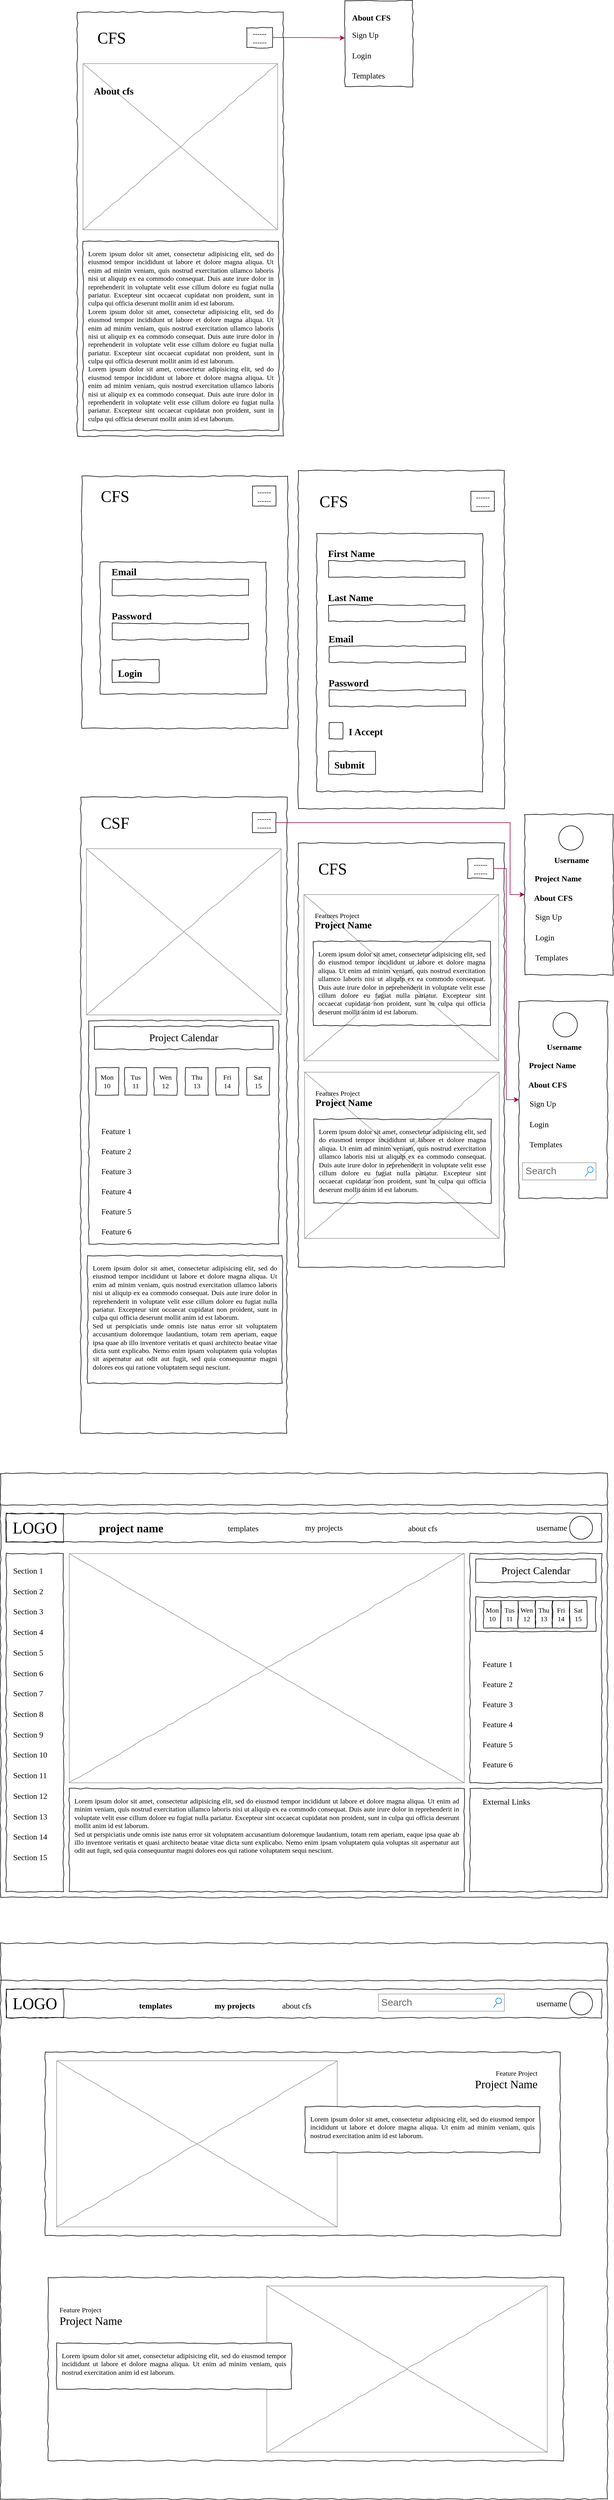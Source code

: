 <mxfile version="20.2.3" type="device"><diagram name="Page-1" id="03018318-947c-dd8e-b7a3-06fadd420f32"><mxGraphModel dx="1021" dy="3216" grid="1" gridSize="10" guides="1" tooltips="1" connect="1" arrows="1" fold="1" page="1" pageScale="1" pageWidth="1100" pageHeight="850" background="#ffffff" math="0" shadow="0"><root><mxCell id="0"/><mxCell id="1" parent="0"/><mxCell id="7KwFWercXH0R2yHeX75n-132" value="" style="verticalLabelPosition=bottom;shadow=0;dashed=0;align=center;html=1;verticalAlign=top;strokeWidth=1;shape=mxgraph.mockup.graphics.simpleIcon;strokeColor=#999999;rounded=0;labelBackgroundColor=none;fontFamily=Verdana;fontSize=14;fontColor=#000000;comic=1;" vertex="1" parent="1"><mxGeometry x="550" y="-920" width="340" height="290" as="geometry"/></mxCell><mxCell id="677b7b8949515195-1" value="" style="whiteSpace=wrap;html=1;rounded=0;shadow=0;labelBackgroundColor=none;strokeColor=#000000;strokeWidth=1;fillColor=none;fontFamily=Verdana;fontSize=12;fontColor=#000000;align=center;comic=1;" parent="1" vertex="1"><mxGeometry x="20" y="90" width="1060" height="740" as="geometry"/></mxCell><mxCell id="677b7b8949515195-2" value="LOGO" style="whiteSpace=wrap;html=1;rounded=0;shadow=0;labelBackgroundColor=none;strokeWidth=1;fontFamily=Verdana;fontSize=28;align=center;comic=1;" parent="1" vertex="1"><mxGeometry x="30" y="160" width="100" height="50" as="geometry"/></mxCell><mxCell id="677b7b8949515195-8" value="" style="whiteSpace=wrap;html=1;rounded=0;shadow=0;labelBackgroundColor=none;strokeWidth=1;fillColor=none;fontFamily=Verdana;fontSize=12;align=center;comic=1;" parent="1" vertex="1"><mxGeometry x="30" y="230" width="100" height="590" as="geometry"/></mxCell><mxCell id="677b7b8949515195-9" value="" style="line;strokeWidth=1;html=1;rounded=0;shadow=0;labelBackgroundColor=none;fillColor=none;fontFamily=Verdana;fontSize=14;fontColor=#000000;align=center;comic=1;" parent="1" vertex="1"><mxGeometry x="20" y="140" width="1060" height="10" as="geometry"/></mxCell><mxCell id="677b7b8949515195-10" value="" style="whiteSpace=wrap;html=1;rounded=0;shadow=0;labelBackgroundColor=none;strokeWidth=1;fillColor=none;fontFamily=Verdana;fontSize=12;align=center;comic=1;" parent="1" vertex="1"><mxGeometry x="30" y="160" width="1040" height="50" as="geometry"/></mxCell><mxCell id="677b7b8949515195-11" value="my projects" style="text;html=1;points=[];align=left;verticalAlign=top;spacingTop=-4;fontSize=14;fontFamily=Verdana" parent="1" vertex="1"><mxGeometry x="550" y="175" width="60" height="20" as="geometry"/></mxCell><mxCell id="677b7b8949515195-12" value="about cfs" style="text;html=1;points=[];align=left;verticalAlign=top;spacingTop=-4;fontSize=14;fontFamily=Verdana" parent="1" vertex="1"><mxGeometry x="730" y="176" width="60" height="20" as="geometry"/></mxCell><mxCell id="677b7b8949515195-13" value="username" style="text;html=1;points=[];align=left;verticalAlign=top;spacingTop=-4;fontSize=14;fontFamily=Verdana" parent="1" vertex="1"><mxGeometry x="954" y="175" width="60" height="20" as="geometry"/></mxCell><mxCell id="677b7b8949515195-14" value="project name" style="text;html=1;points=[];align=left;verticalAlign=top;spacingTop=-4;fontSize=20;fontFamily=Verdana;fontStyle=1" parent="1" vertex="1"><mxGeometry x="190" y="171" width="120" height="25" as="geometry"/></mxCell><mxCell id="677b7b8949515195-15" value="&lt;div style=&quot;text-align: justify&quot;&gt;&lt;span&gt;Lorem ipsum dolor sit amet, consectetur adipisicing elit, sed do eiusmod tempor incididunt ut labore et dolore magna aliqua. Ut enim ad minim veniam, quis nostrud exercitation ullamco laboris nisi ut aliquip ex ea commodo consequat. Duis aute irure dolor in reprehenderit in voluptate velit esse cillum dolore eu fugiat nulla pariatur. Excepteur sint occaecat cupidatat non proident, sunt in culpa qui officia deserunt mollit anim id est laborum.&lt;/span&gt;&lt;/div&gt;&lt;div style=&quot;text-align: justify&quot;&gt;&lt;span&gt;Sed ut perspiciatis unde omnis iste natus error sit voluptatem accusantium doloremque laudantium, totam rem aperiam, eaque ipsa quae ab illo inventore veritatis et quasi architecto beatae vitae dicta sunt explicabo. Nemo enim ipsam voluptatem quia voluptas sit aspernatur aut odit aut fugit, sed quia consequuntur magni dolores eos qui ratione voluptatem sequi nesciunt.&amp;nbsp;&lt;/span&gt;&lt;/div&gt;" style="whiteSpace=wrap;html=1;rounded=0;shadow=0;labelBackgroundColor=none;strokeWidth=1;fillColor=none;fontFamily=Verdana;fontSize=12;align=center;verticalAlign=top;spacing=10;comic=1;" parent="1" vertex="1"><mxGeometry x="140" y="640" width="690" height="180" as="geometry"/></mxCell><mxCell id="677b7b8949515195-16" value="" style="verticalLabelPosition=bottom;shadow=0;dashed=0;align=center;html=1;verticalAlign=top;strokeWidth=1;shape=mxgraph.mockup.graphics.simpleIcon;strokeColor=#999999;rounded=0;labelBackgroundColor=none;fontFamily=Verdana;fontSize=14;fontColor=#000000;comic=1;" parent="1" vertex="1"><mxGeometry x="140" y="230" width="690" height="400" as="geometry"/></mxCell><mxCell id="677b7b8949515195-25" value="" style="whiteSpace=wrap;html=1;rounded=0;shadow=0;labelBackgroundColor=none;strokeWidth=1;fillColor=none;fontFamily=Verdana;fontSize=12;align=center;comic=1;" parent="1" vertex="1"><mxGeometry x="840" y="230" width="230" height="400" as="geometry"/></mxCell><mxCell id="677b7b8949515195-26" value="" style="whiteSpace=wrap;html=1;rounded=0;shadow=0;labelBackgroundColor=none;strokeWidth=1;fillColor=none;fontFamily=Verdana;fontSize=12;align=center;comic=1;" parent="1" vertex="1"><mxGeometry x="840" y="640" width="230" height="180" as="geometry"/></mxCell><mxCell id="677b7b8949515195-27" value="Section 1" style="text;html=1;points=[];align=left;verticalAlign=top;spacingTop=-4;fontSize=14;fontFamily=Verdana" parent="1" vertex="1"><mxGeometry x="40" y="250" width="170" height="20" as="geometry"/></mxCell><mxCell id="677b7b8949515195-28" value="Section 2" style="text;html=1;points=[];align=left;verticalAlign=top;spacingTop=-4;fontSize=14;fontFamily=Verdana" parent="1" vertex="1"><mxGeometry x="40" y="286" width="170" height="20" as="geometry"/></mxCell><mxCell id="677b7b8949515195-29" value="Section 3" style="text;html=1;points=[];align=left;verticalAlign=top;spacingTop=-4;fontSize=14;fontFamily=Verdana" parent="1" vertex="1"><mxGeometry x="40" y="321" width="170" height="20" as="geometry"/></mxCell><mxCell id="677b7b8949515195-30" value="Section 4" style="text;html=1;points=[];align=left;verticalAlign=top;spacingTop=-4;fontSize=14;fontFamily=Verdana" parent="1" vertex="1"><mxGeometry x="40" y="357" width="170" height="20" as="geometry"/></mxCell><mxCell id="677b7b8949515195-31" value="Section 7" style="text;html=1;points=[];align=left;verticalAlign=top;spacingTop=-4;fontSize=14;fontFamily=Verdana" parent="1" vertex="1"><mxGeometry x="40" y="464" width="170" height="20" as="geometry"/></mxCell><mxCell id="677b7b8949515195-32" value="Section 8" style="text;html=1;points=[];align=left;verticalAlign=top;spacingTop=-4;fontSize=14;fontFamily=Verdana" parent="1" vertex="1"><mxGeometry x="40" y="500" width="170" height="20" as="geometry"/></mxCell><mxCell id="677b7b8949515195-33" value="Section 9" style="text;html=1;points=[];align=left;verticalAlign=top;spacingTop=-4;fontSize=14;fontFamily=Verdana" parent="1" vertex="1"><mxGeometry x="40" y="536" width="170" height="20" as="geometry"/></mxCell><mxCell id="677b7b8949515195-34" value="Section 10" style="text;html=1;points=[];align=left;verticalAlign=top;spacingTop=-4;fontSize=14;fontFamily=Verdana" parent="1" vertex="1"><mxGeometry x="40" y="571" width="170" height="20" as="geometry"/></mxCell><mxCell id="677b7b8949515195-35" value="Section 11" style="text;html=1;points=[];align=left;verticalAlign=top;spacingTop=-4;fontSize=14;fontFamily=Verdana" parent="1" vertex="1"><mxGeometry x="40" y="607" width="170" height="20" as="geometry"/></mxCell><mxCell id="677b7b8949515195-36" value="Section 12" style="text;html=1;points=[];align=left;verticalAlign=top;spacingTop=-4;fontSize=14;fontFamily=Verdana" parent="1" vertex="1"><mxGeometry x="40" y="643" width="170" height="20" as="geometry"/></mxCell><mxCell id="677b7b8949515195-37" value="Section 13" style="text;html=1;points=[];align=left;verticalAlign=top;spacingTop=-4;fontSize=14;fontFamily=Verdana" parent="1" vertex="1"><mxGeometry x="40" y="679" width="170" height="20" as="geometry"/></mxCell><mxCell id="677b7b8949515195-38" value="Section 14" style="text;html=1;points=[];align=left;verticalAlign=top;spacingTop=-4;fontSize=14;fontFamily=Verdana" parent="1" vertex="1"><mxGeometry x="40" y="714" width="170" height="20" as="geometry"/></mxCell><mxCell id="677b7b8949515195-39" value="Section 5" style="text;html=1;points=[];align=left;verticalAlign=top;spacingTop=-4;fontSize=14;fontFamily=Verdana" parent="1" vertex="1"><mxGeometry x="40" y="393" width="170" height="20" as="geometry"/></mxCell><mxCell id="677b7b8949515195-40" value="Section 6" style="text;html=1;points=[];align=left;verticalAlign=top;spacingTop=-4;fontSize=14;fontFamily=Verdana" parent="1" vertex="1"><mxGeometry x="40" y="429" width="170" height="20" as="geometry"/></mxCell><mxCell id="677b7b8949515195-41" value="Section 15" style="text;html=1;points=[];align=left;verticalAlign=top;spacingTop=-4;fontSize=14;fontFamily=Verdana" parent="1" vertex="1"><mxGeometry x="40" y="750" width="170" height="20" as="geometry"/></mxCell><mxCell id="677b7b8949515195-42" value="External Links" style="text;html=1;points=[];align=left;verticalAlign=top;spacingTop=-4;fontSize=14;fontFamily=Verdana" parent="1" vertex="1"><mxGeometry x="860" y="653" width="170" height="20" as="geometry"/></mxCell><mxCell id="677b7b8949515195-44" value="Feature 1" style="text;html=1;points=[];align=left;verticalAlign=top;spacingTop=-4;fontSize=14;fontFamily=Verdana" parent="1" vertex="1"><mxGeometry x="860" y="413" width="170" height="20" as="geometry"/></mxCell><mxCell id="677b7b8949515195-45" value="Feature 2" style="text;html=1;points=[];align=left;verticalAlign=top;spacingTop=-4;fontSize=14;fontFamily=Verdana" parent="1" vertex="1"><mxGeometry x="860" y="448" width="170" height="20" as="geometry"/></mxCell><mxCell id="677b7b8949515195-46" value="Feature 3" style="text;html=1;points=[];align=left;verticalAlign=top;spacingTop=-4;fontSize=14;fontFamily=Verdana" parent="1" vertex="1"><mxGeometry x="860" y="483" width="170" height="20" as="geometry"/></mxCell><mxCell id="677b7b8949515195-47" value="Feature 4" style="text;html=1;points=[];align=left;verticalAlign=top;spacingTop=-4;fontSize=14;fontFamily=Verdana" parent="1" vertex="1"><mxGeometry x="860" y="518" width="170" height="20" as="geometry"/></mxCell><mxCell id="677b7b8949515195-48" value="Feature 5" style="text;html=1;points=[];align=left;verticalAlign=top;spacingTop=-4;fontSize=14;fontFamily=Verdana" parent="1" vertex="1"><mxGeometry x="860" y="553" width="170" height="20" as="geometry"/></mxCell><mxCell id="677b7b8949515195-49" value="Feature 6" style="text;html=1;points=[];align=left;verticalAlign=top;spacingTop=-4;fontSize=14;fontFamily=Verdana" parent="1" vertex="1"><mxGeometry x="860" y="588" width="170" height="20" as="geometry"/></mxCell><mxCell id="7KwFWercXH0R2yHeX75n-1" value="&lt;font style=&quot;font-size: 18px;&quot;&gt;Project Calendar&lt;/font&gt;" style="whiteSpace=wrap;html=1;rounded=0;shadow=0;labelBackgroundColor=none;strokeWidth=1;fillColor=none;fontFamily=Verdana;fontSize=12;align=center;comic=1;" vertex="1" parent="1"><mxGeometry x="850" y="240" width="210" height="40" as="geometry"/></mxCell><mxCell id="7KwFWercXH0R2yHeX75n-2" value="" style="whiteSpace=wrap;html=1;rounded=0;shadow=0;labelBackgroundColor=none;strokeWidth=1;fillColor=none;fontFamily=Verdana;fontSize=12;align=center;comic=1;" vertex="1" parent="1"><mxGeometry x="850" y="306" width="210" height="60" as="geometry"/></mxCell><mxCell id="7KwFWercXH0R2yHeX75n-3" value="Mon&lt;br&gt;10" style="whiteSpace=wrap;html=1;rounded=0;shadow=0;labelBackgroundColor=none;strokeWidth=1;fillColor=none;fontFamily=Verdana;fontSize=12;align=center;comic=1;" vertex="1" parent="1"><mxGeometry x="864" y="312" width="30" height="48" as="geometry"/></mxCell><mxCell id="7KwFWercXH0R2yHeX75n-4" value="Tus&lt;br&gt;11" style="whiteSpace=wrap;html=1;rounded=0;shadow=0;labelBackgroundColor=none;strokeWidth=1;fillColor=none;fontFamily=Verdana;fontSize=12;align=center;comic=1;" vertex="1" parent="1"><mxGeometry x="894" y="312" width="30" height="48" as="geometry"/></mxCell><mxCell id="7KwFWercXH0R2yHeX75n-5" value="Wen&lt;br&gt;12" style="whiteSpace=wrap;html=1;rounded=0;shadow=0;labelBackgroundColor=none;strokeWidth=1;fillColor=none;fontFamily=Verdana;fontSize=12;align=center;comic=1;" vertex="1" parent="1"><mxGeometry x="924" y="312" width="30" height="48" as="geometry"/></mxCell><mxCell id="7KwFWercXH0R2yHeX75n-6" value="Thu&lt;br&gt;13" style="whiteSpace=wrap;html=1;rounded=0;shadow=0;labelBackgroundColor=none;strokeWidth=1;fillColor=none;fontFamily=Verdana;fontSize=12;align=center;comic=1;" vertex="1" parent="1"><mxGeometry x="954" y="312" width="30" height="48" as="geometry"/></mxCell><mxCell id="7KwFWercXH0R2yHeX75n-7" value="Fri&lt;br&gt;14" style="whiteSpace=wrap;html=1;rounded=0;shadow=0;labelBackgroundColor=none;strokeWidth=1;fillColor=none;fontFamily=Verdana;fontSize=12;align=center;comic=1;" vertex="1" parent="1"><mxGeometry x="984" y="312" width="30" height="48" as="geometry"/></mxCell><mxCell id="7KwFWercXH0R2yHeX75n-8" value="Sat&lt;br&gt;15" style="whiteSpace=wrap;html=1;rounded=0;shadow=0;labelBackgroundColor=none;strokeWidth=1;fillColor=none;fontFamily=Verdana;fontSize=12;align=center;comic=1;" vertex="1" parent="1"><mxGeometry x="1014" y="312" width="30" height="48" as="geometry"/></mxCell><mxCell id="7KwFWercXH0R2yHeX75n-10" value="" style="ellipse;whiteSpace=wrap;html=1;aspect=fixed;fontSize=18;" vertex="1" parent="1"><mxGeometry x="1014" y="165" width="40" height="40" as="geometry"/></mxCell><mxCell id="7KwFWercXH0R2yHeX75n-11" value="" style="whiteSpace=wrap;html=1;rounded=0;shadow=0;labelBackgroundColor=none;strokeColor=#000000;strokeWidth=1;fillColor=none;fontFamily=Verdana;fontSize=12;fontColor=#000000;align=center;comic=1;" vertex="1" parent="1"><mxGeometry x="20" y="910" width="1060" height="970" as="geometry"/></mxCell><mxCell id="7KwFWercXH0R2yHeX75n-12" value="LOGO" style="whiteSpace=wrap;html=1;rounded=0;shadow=0;labelBackgroundColor=none;strokeWidth=1;fontFamily=Verdana;fontSize=28;align=center;comic=1;" vertex="1" parent="1"><mxGeometry x="30" y="990" width="100" height="50" as="geometry"/></mxCell><mxCell id="7KwFWercXH0R2yHeX75n-13" value="Search" style="strokeWidth=1;shadow=0;dashed=0;align=center;html=1;shape=mxgraph.mockup.forms.searchBox;strokeColor=#999999;mainText=;strokeColor2=#008cff;fontColor=#666666;fontSize=17;align=left;spacingLeft=3;rounded=0;labelBackgroundColor=none;comic=1;" vertex="1" parent="1"><mxGeometry x="680" y="998.5" width="220" height="30" as="geometry"/></mxCell><mxCell id="7KwFWercXH0R2yHeX75n-19" value="" style="line;strokeWidth=1;html=1;rounded=0;shadow=0;labelBackgroundColor=none;fillColor=none;fontFamily=Verdana;fontSize=14;fontColor=#000000;align=center;comic=1;" vertex="1" parent="1"><mxGeometry x="20" y="970" width="1060" height="10" as="geometry"/></mxCell><mxCell id="7KwFWercXH0R2yHeX75n-20" value="" style="whiteSpace=wrap;html=1;rounded=0;shadow=0;labelBackgroundColor=none;strokeWidth=1;fillColor=none;fontFamily=Verdana;fontSize=12;align=center;comic=1;" vertex="1" parent="1"><mxGeometry x="30" y="990" width="1040" height="50" as="geometry"/></mxCell><mxCell id="7KwFWercXH0R2yHeX75n-21" value="templates" style="text;html=1;points=[];align=left;verticalAlign=top;spacingTop=-4;fontSize=14;fontFamily=Verdana;fontStyle=1" vertex="1" parent="1"><mxGeometry x="260" y="1008.5" width="60" height="20" as="geometry"/></mxCell><mxCell id="7KwFWercXH0R2yHeX75n-22" value="about cfs" style="text;html=1;points=[];align=left;verticalAlign=top;spacingTop=-4;fontSize=14;fontFamily=Verdana" vertex="1" parent="1"><mxGeometry x="510" y="1008.5" width="60" height="20" as="geometry"/></mxCell><mxCell id="7KwFWercXH0R2yHeX75n-23" value="username" style="text;html=1;points=[];align=left;verticalAlign=top;spacingTop=-4;fontSize=14;fontFamily=Verdana" vertex="1" parent="1"><mxGeometry x="954" y="1005" width="60" height="20" as="geometry"/></mxCell><mxCell id="7KwFWercXH0R2yHeX75n-26" value="" style="verticalLabelPosition=bottom;shadow=0;dashed=0;align=center;html=1;verticalAlign=top;strokeWidth=1;shape=mxgraph.mockup.graphics.simpleIcon;strokeColor=#999999;rounded=0;labelBackgroundColor=none;fontFamily=Verdana;fontSize=14;fontColor=#000000;comic=1;" vertex="1" parent="1"><mxGeometry x="118" y="1115" width="490" height="290" as="geometry"/></mxCell><mxCell id="7KwFWercXH0R2yHeX75n-27" value="" style="whiteSpace=wrap;html=1;rounded=0;shadow=0;labelBackgroundColor=none;strokeWidth=1;fillColor=none;fontFamily=Verdana;fontSize=12;align=center;comic=1;" vertex="1" parent="1"><mxGeometry x="98" y="1100" width="900" height="320" as="geometry"/></mxCell><mxCell id="7KwFWercXH0R2yHeX75n-59" value="" style="ellipse;whiteSpace=wrap;html=1;aspect=fixed;fontSize=18;" vertex="1" parent="1"><mxGeometry x="1014" y="995" width="40" height="40" as="geometry"/></mxCell><mxCell id="7KwFWercXH0R2yHeX75n-70" value="my projects" style="text;html=1;points=[];align=left;verticalAlign=top;spacingTop=-4;fontSize=14;fontFamily=Verdana;fontStyle=1" vertex="1" parent="1"><mxGeometry x="392" y="1008.5" width="60" height="20" as="geometry"/></mxCell><mxCell id="7KwFWercXH0R2yHeX75n-72" value="templates&lt;br&gt;" style="text;html=1;points=[];align=left;verticalAlign=top;spacingTop=-4;fontSize=14;fontFamily=Verdana;fontStyle=0" vertex="1" parent="1"><mxGeometry x="414.5" y="176" width="60" height="20" as="geometry"/></mxCell><mxCell id="7KwFWercXH0R2yHeX75n-25" value="&lt;div style=&quot;text-align: justify&quot;&gt;&lt;span&gt;Lorem ipsum dolor sit amet, consectetur adipisicing elit, sed do eiusmod tempor incididunt ut labore et dolore magna aliqua. Ut enim ad minim veniam, quis nostrud exercitation anim id est laborum.&lt;/span&gt;&lt;/div&gt;&lt;div style=&quot;text-align: justify&quot;&gt;&lt;br&gt;&lt;/div&gt;" style="whiteSpace=wrap;html=1;rounded=0;shadow=0;labelBackgroundColor=none;strokeWidth=1;fontFamily=Verdana;fontSize=12;align=center;verticalAlign=top;spacing=10;comic=1;" vertex="1" parent="1"><mxGeometry x="552" y="1195" width="410" height="80" as="geometry"/></mxCell><mxCell id="7KwFWercXH0R2yHeX75n-75" value="&lt;div style=&quot;&quot;&gt;Feature Project&lt;/div&gt;&lt;blockquote style=&quot;margin: 0 0 0 40px; border: none; padding: 0px;&quot;&gt;&lt;div style=&quot;&quot;&gt;&lt;font style=&quot;font-size: 20px;&quot;&gt;Project Name&lt;/font&gt;&lt;/div&gt;&lt;/blockquote&gt;" style="whiteSpace=wrap;html=1;rounded=0;shadow=0;labelBackgroundColor=none;strokeWidth=1;fillColor=none;fontFamily=Verdana;fontSize=12;align=right;verticalAlign=top;spacing=10;comic=1;strokeColor=none;" vertex="1" parent="1"><mxGeometry x="728" y="1115" width="240" height="80" as="geometry"/></mxCell><mxCell id="7KwFWercXH0R2yHeX75n-76" value="" style="verticalLabelPosition=bottom;shadow=0;dashed=0;align=center;html=1;verticalAlign=top;strokeWidth=1;shape=mxgraph.mockup.graphics.simpleIcon;strokeColor=#999999;rounded=0;labelBackgroundColor=none;fontFamily=Verdana;fontSize=14;fontColor=#000000;comic=1;" vertex="1" parent="1"><mxGeometry x="485" y="1508" width="490" height="290" as="geometry"/></mxCell><mxCell id="7KwFWercXH0R2yHeX75n-77" value="" style="whiteSpace=wrap;html=1;rounded=0;shadow=0;labelBackgroundColor=none;strokeWidth=1;fillColor=none;fontFamily=Verdana;fontSize=12;align=center;comic=1;" vertex="1" parent="1"><mxGeometry x="103" y="1493" width="900" height="320" as="geometry"/></mxCell><mxCell id="7KwFWercXH0R2yHeX75n-78" value="&lt;div style=&quot;text-align: justify&quot;&gt;&lt;span&gt;Lorem ipsum dolor sit amet, consectetur adipisicing elit, sed do eiusmod tempor incididunt ut labore et dolore magna aliqua. Ut enim ad minim veniam, quis nostrud exercitation anim id est laborum.&lt;/span&gt;&lt;/div&gt;&lt;div style=&quot;text-align: justify&quot;&gt;&lt;br&gt;&lt;/div&gt;" style="whiteSpace=wrap;html=1;rounded=0;shadow=0;labelBackgroundColor=none;strokeWidth=1;fontFamily=Verdana;fontSize=12;align=center;verticalAlign=top;spacing=10;comic=1;" vertex="1" parent="1"><mxGeometry x="118" y="1608" width="410" height="80" as="geometry"/></mxCell><mxCell id="7KwFWercXH0R2yHeX75n-79" value="&lt;div style=&quot;&quot;&gt;Feature Project&lt;/div&gt;&lt;div style=&quot;&quot;&gt;&lt;font style=&quot;font-size: 20px;&quot;&gt;Project Name&lt;/font&gt;&lt;/div&gt;" style="whiteSpace=wrap;html=1;rounded=0;shadow=0;labelBackgroundColor=none;strokeWidth=1;fillColor=none;fontFamily=Verdana;fontSize=12;align=left;verticalAlign=top;spacing=10;comic=1;strokeColor=none;" vertex="1" parent="1"><mxGeometry x="113" y="1528" width="240" height="80" as="geometry"/></mxCell><mxCell id="7KwFWercXH0R2yHeX75n-80" value="" style="whiteSpace=wrap;html=1;rounded=0;shadow=0;labelBackgroundColor=none;strokeColor=#000000;strokeWidth=1;fillColor=none;fontFamily=Verdana;fontSize=12;fontColor=#000000;align=center;comic=1;" vertex="1" parent="1"><mxGeometry x="160" y="-1090" width="360" height="1110" as="geometry"/></mxCell><mxCell id="7KwFWercXH0R2yHeX75n-81" value="CSF" style="whiteSpace=wrap;html=1;rounded=0;shadow=0;labelBackgroundColor=none;strokeWidth=1;fontFamily=Verdana;fontSize=28;align=center;comic=1;strokeColor=none;" vertex="1" parent="1"><mxGeometry x="170" y="-1070" width="100" height="50" as="geometry"/></mxCell><mxCell id="7KwFWercXH0R2yHeX75n-89" value="&lt;div style=&quot;text-align: justify&quot;&gt;&lt;span&gt;Lorem ipsum dolor sit amet, consectetur adipisicing elit, sed do eiusmod tempor incididunt ut labore et dolore magna aliqua. Ut enim ad minim veniam, quis nostrud exercitation ullamco laboris nisi ut aliquip ex ea commodo consequat. Duis aute irure dolor in reprehenderit in voluptate velit esse cillum dolore eu fugiat nulla pariatur. Excepteur sint occaecat cupidatat non proident, sunt in culpa qui officia deserunt mollit anim id est laborum.&lt;/span&gt;&lt;/div&gt;&lt;div style=&quot;text-align: justify&quot;&gt;&lt;span&gt;Sed ut perspiciatis unde omnis iste natus error sit voluptatem accusantium doloremque laudantium, totam rem aperiam, eaque ipsa quae ab illo inventore veritatis et quasi architecto beatae vitae dicta sunt explicabo. Nemo enim ipsam voluptatem quia voluptas sit aspernatur aut odit aut fugit, sed quia consequuntur magni dolores eos qui ratione voluptatem sequi nesciunt.&amp;nbsp;&lt;/span&gt;&lt;/div&gt;" style="whiteSpace=wrap;html=1;rounded=0;shadow=0;labelBackgroundColor=none;strokeWidth=1;fillColor=none;fontFamily=Verdana;fontSize=12;align=center;verticalAlign=top;spacing=10;comic=1;" vertex="1" parent="1"><mxGeometry x="172" y="-290" width="340" height="223" as="geometry"/></mxCell><mxCell id="7KwFWercXH0R2yHeX75n-90" value="" style="verticalLabelPosition=bottom;shadow=0;dashed=0;align=center;html=1;verticalAlign=top;strokeWidth=1;shape=mxgraph.mockup.graphics.simpleIcon;strokeColor=#999999;rounded=0;labelBackgroundColor=none;fontFamily=Verdana;fontSize=14;fontColor=#000000;comic=1;" vertex="1" parent="1"><mxGeometry x="170" y="-1000" width="340" height="290" as="geometry"/></mxCell><mxCell id="7KwFWercXH0R2yHeX75n-91" value="" style="whiteSpace=wrap;html=1;rounded=0;shadow=0;labelBackgroundColor=none;strokeWidth=1;fillColor=none;fontFamily=Verdana;fontSize=12;align=center;comic=1;" vertex="1" parent="1"><mxGeometry x="174" y="-700" width="332" height="390" as="geometry"/></mxCell><mxCell id="7KwFWercXH0R2yHeX75n-109" value="Feature 1" style="text;html=1;points=[];align=left;verticalAlign=top;spacingTop=-4;fontSize=14;fontFamily=Verdana" vertex="1" parent="1"><mxGeometry x="194" y="-517" width="170" height="20" as="geometry"/></mxCell><mxCell id="7KwFWercXH0R2yHeX75n-110" value="Feature 2" style="text;html=1;points=[];align=left;verticalAlign=top;spacingTop=-4;fontSize=14;fontFamily=Verdana" vertex="1" parent="1"><mxGeometry x="194" y="-482" width="170" height="20" as="geometry"/></mxCell><mxCell id="7KwFWercXH0R2yHeX75n-111" value="Feature 3" style="text;html=1;points=[];align=left;verticalAlign=top;spacingTop=-4;fontSize=14;fontFamily=Verdana" vertex="1" parent="1"><mxGeometry x="194" y="-447" width="170" height="20" as="geometry"/></mxCell><mxCell id="7KwFWercXH0R2yHeX75n-112" value="Feature 4" style="text;html=1;points=[];align=left;verticalAlign=top;spacingTop=-4;fontSize=14;fontFamily=Verdana" vertex="1" parent="1"><mxGeometry x="194" y="-412" width="170" height="20" as="geometry"/></mxCell><mxCell id="7KwFWercXH0R2yHeX75n-113" value="Feature 5" style="text;html=1;points=[];align=left;verticalAlign=top;spacingTop=-4;fontSize=14;fontFamily=Verdana" vertex="1" parent="1"><mxGeometry x="194" y="-377" width="170" height="20" as="geometry"/></mxCell><mxCell id="7KwFWercXH0R2yHeX75n-114" value="Feature 6" style="text;html=1;points=[];align=left;verticalAlign=top;spacingTop=-4;fontSize=14;fontFamily=Verdana" vertex="1" parent="1"><mxGeometry x="194" y="-342" width="170" height="20" as="geometry"/></mxCell><mxCell id="7KwFWercXH0R2yHeX75n-115" value="&lt;font style=&quot;font-size: 18px;&quot;&gt;Project Calendar&lt;/font&gt;" style="whiteSpace=wrap;html=1;rounded=0;shadow=0;labelBackgroundColor=none;strokeWidth=1;fillColor=none;fontFamily=Verdana;fontSize=12;align=center;comic=1;" vertex="1" parent="1"><mxGeometry x="184" y="-690" width="312" height="40" as="geometry"/></mxCell><mxCell id="7KwFWercXH0R2yHeX75n-117" value="Mon&lt;br&gt;10" style="whiteSpace=wrap;html=1;rounded=0;shadow=0;labelBackgroundColor=none;strokeWidth=1;fillColor=none;fontFamily=Verdana;fontSize=12;align=center;comic=1;" vertex="1" parent="1"><mxGeometry x="186" y="-618" width="40" height="48" as="geometry"/></mxCell><mxCell id="7KwFWercXH0R2yHeX75n-118" value="Tus&lt;br&gt;11" style="whiteSpace=wrap;html=1;rounded=0;shadow=0;labelBackgroundColor=none;strokeWidth=1;fillColor=none;fontFamily=Verdana;fontSize=12;align=center;comic=1;" vertex="1" parent="1"><mxGeometry x="237" y="-618" width="38" height="48" as="geometry"/></mxCell><mxCell id="7KwFWercXH0R2yHeX75n-119" value="Wen&lt;br&gt;12" style="whiteSpace=wrap;html=1;rounded=0;shadow=0;labelBackgroundColor=none;strokeWidth=1;fillColor=none;fontFamily=Verdana;fontSize=12;align=center;comic=1;" vertex="1" parent="1"><mxGeometry x="288" y="-618" width="40" height="48" as="geometry"/></mxCell><mxCell id="7KwFWercXH0R2yHeX75n-120" value="Thu&lt;br&gt;13" style="whiteSpace=wrap;html=1;rounded=0;shadow=0;labelBackgroundColor=none;strokeWidth=1;fillColor=none;fontFamily=Verdana;fontSize=12;align=center;comic=1;" vertex="1" parent="1"><mxGeometry x="343" y="-618" width="40" height="48" as="geometry"/></mxCell><mxCell id="7KwFWercXH0R2yHeX75n-121" value="Fri&lt;br&gt;14" style="whiteSpace=wrap;html=1;rounded=0;shadow=0;labelBackgroundColor=none;strokeWidth=1;fillColor=none;fontFamily=Verdana;fontSize=12;align=center;comic=1;" vertex="1" parent="1"><mxGeometry x="396" y="-618" width="40" height="48" as="geometry"/></mxCell><mxCell id="7KwFWercXH0R2yHeX75n-122" value="Sat&lt;br&gt;15" style="whiteSpace=wrap;html=1;rounded=0;shadow=0;labelBackgroundColor=none;strokeWidth=1;fillColor=none;fontFamily=Verdana;fontSize=12;align=center;comic=1;" vertex="1" parent="1"><mxGeometry x="450" y="-618" width="40" height="48" as="geometry"/></mxCell><mxCell id="7KwFWercXH0R2yHeX75n-219" value="" style="edgeStyle=orthogonalEdgeStyle;rounded=0;orthogonalLoop=1;jettySize=auto;html=1;fontSize=17;fillColor=#d80073;strokeColor=#A50040;" edge="1" parent="1" source="7KwFWercXH0R2yHeX75n-126" target="7KwFWercXH0R2yHeX75n-211"><mxGeometry relative="1" as="geometry"><Array as="points"><mxPoint x="910" y="-1046"/><mxPoint x="910" y="-920"/></Array></mxGeometry></mxCell><mxCell id="7KwFWercXH0R2yHeX75n-126" value="------&lt;br&gt;------" style="whiteSpace=wrap;html=1;rounded=0;shadow=0;labelBackgroundColor=none;strokeWidth=1;fillColor=none;fontFamily=Verdana;fontSize=12;align=center;comic=1;" vertex="1" parent="1"><mxGeometry x="460" y="-1063" width="41" height="35" as="geometry"/></mxCell><mxCell id="7KwFWercXH0R2yHeX75n-128" value="" style="whiteSpace=wrap;html=1;rounded=0;shadow=0;labelBackgroundColor=none;strokeColor=#000000;strokeWidth=1;fillColor=none;fontFamily=Verdana;fontSize=12;fontColor=#000000;align=center;comic=1;" vertex="1" parent="1"><mxGeometry x="540" y="-1010" width="360" height="740" as="geometry"/></mxCell><mxCell id="7KwFWercXH0R2yHeX75n-129" value="CFS" style="whiteSpace=wrap;html=1;rounded=0;shadow=0;labelBackgroundColor=none;strokeWidth=1;fontFamily=Verdana;fontSize=28;align=center;comic=1;strokeColor=none;" vertex="1" parent="1"><mxGeometry x="550" y="-990" width="100" height="50" as="geometry"/></mxCell><mxCell id="7KwFWercXH0R2yHeX75n-131" value="&lt;div style=&quot;text-align: justify&quot;&gt;&lt;span&gt;Lorem ipsum dolor sit amet, consectetur adipisicing elit, sed do eiusmod tempor incididunt ut labore et dolore magna aliqua. Ut enim ad minim veniam, quis nostrud exercitation ullamco laboris nisi ut aliquip ex ea commodo consequat. Duis aute irure dolor in reprehenderit in voluptate velit esse cillum dolore eu fugiat nulla pariatur. Excepteur sint occaecat cupidatat non proident, sunt in culpa qui officia deserunt mollit anim id est laborum.&lt;/span&gt;&lt;/div&gt;" style="whiteSpace=wrap;html=1;rounded=0;shadow=0;labelBackgroundColor=none;strokeWidth=1;fillColor=none;fontFamily=Verdana;fontSize=12;align=center;verticalAlign=top;spacing=10;comic=1;" vertex="1" parent="1"><mxGeometry x="566" y="-838.25" width="310" height="146.5" as="geometry"/></mxCell><mxCell id="7KwFWercXH0R2yHeX75n-230" value="" style="edgeStyle=orthogonalEdgeStyle;rounded=0;orthogonalLoop=1;jettySize=auto;html=1;fontSize=17;entryX=0;entryY=0.5;entryDx=0;entryDy=0;fillColor=#d80073;strokeColor=#A50040;" edge="1" parent="1" source="7KwFWercXH0R2yHeX75n-148" target="7KwFWercXH0R2yHeX75n-220"><mxGeometry relative="1" as="geometry"/></mxCell><mxCell id="7KwFWercXH0R2yHeX75n-148" value="------&lt;br&gt;------" style="whiteSpace=wrap;html=1;rounded=0;shadow=0;labelBackgroundColor=none;strokeWidth=1;fillColor=none;fontFamily=Verdana;fontSize=12;align=center;comic=1;" vertex="1" parent="1"><mxGeometry x="836" y="-983" width="45" height="35" as="geometry"/></mxCell><mxCell id="7KwFWercXH0R2yHeX75n-149" value="&lt;div style=&quot;&quot;&gt;&lt;span&gt;Features Project&lt;/span&gt;&lt;/div&gt;&lt;div style=&quot;&quot;&gt;&lt;span&gt;&lt;b&gt;&lt;font style=&quot;font-size: 17px;&quot;&gt;Project Name&lt;/font&gt;&lt;/b&gt;&lt;/span&gt;&lt;/div&gt;" style="whiteSpace=wrap;html=1;rounded=0;shadow=0;labelBackgroundColor=none;strokeWidth=1;fillColor=none;fontFamily=Verdana;fontSize=12;align=left;verticalAlign=top;spacing=10;comic=1;strokeColor=none;" vertex="1" parent="1"><mxGeometry x="559" y="-905" width="150" height="65" as="geometry"/></mxCell><mxCell id="7KwFWercXH0R2yHeX75n-150" value="" style="verticalLabelPosition=bottom;shadow=0;dashed=0;align=center;html=1;verticalAlign=top;strokeWidth=1;shape=mxgraph.mockup.graphics.simpleIcon;strokeColor=#999999;rounded=0;labelBackgroundColor=none;fontFamily=Verdana;fontSize=14;fontColor=#000000;comic=1;" vertex="1" parent="1"><mxGeometry x="551" y="-610" width="340" height="290" as="geometry"/></mxCell><mxCell id="7KwFWercXH0R2yHeX75n-151" value="&lt;div style=&quot;text-align: justify&quot;&gt;&lt;span&gt;Lorem ipsum dolor sit amet, consectetur adipisicing elit, sed do eiusmod tempor incididunt ut labore et dolore magna aliqua. Ut enim ad minim veniam, quis nostrud exercitation ullamco laboris nisi ut aliquip ex ea commodo consequat. Duis aute irure dolor in reprehenderit in voluptate velit esse cillum dolore eu fugiat nulla pariatur. Excepteur sint occaecat cupidatat non proident, sunt in culpa qui officia deserunt mollit anim id est laborum.&lt;/span&gt;&lt;/div&gt;" style="whiteSpace=wrap;html=1;rounded=0;shadow=0;labelBackgroundColor=none;strokeWidth=1;fillColor=none;fontFamily=Verdana;fontSize=12;align=center;verticalAlign=top;spacing=10;comic=1;" vertex="1" parent="1"><mxGeometry x="567" y="-528.25" width="310" height="146.5" as="geometry"/></mxCell><mxCell id="7KwFWercXH0R2yHeX75n-152" value="&lt;div style=&quot;&quot;&gt;&lt;span&gt;Features Project&lt;/span&gt;&lt;/div&gt;&lt;div style=&quot;&quot;&gt;&lt;span&gt;&lt;b&gt;&lt;font style=&quot;font-size: 17px;&quot;&gt;Project Name&lt;/font&gt;&lt;/b&gt;&lt;/span&gt;&lt;/div&gt;" style="whiteSpace=wrap;html=1;rounded=0;shadow=0;labelBackgroundColor=none;strokeWidth=1;fillColor=none;fontFamily=Verdana;fontSize=12;align=left;verticalAlign=top;spacing=10;comic=1;strokeColor=none;" vertex="1" parent="1"><mxGeometry x="560" y="-595" width="150" height="65" as="geometry"/></mxCell><mxCell id="7KwFWercXH0R2yHeX75n-154" value="" style="whiteSpace=wrap;html=1;rounded=0;shadow=0;labelBackgroundColor=none;strokeColor=#000000;strokeWidth=1;fillColor=none;fontFamily=Verdana;fontSize=12;fontColor=#000000;align=center;comic=1;" vertex="1" parent="1"><mxGeometry x="162" y="-1650" width="360" height="440" as="geometry"/></mxCell><mxCell id="7KwFWercXH0R2yHeX75n-155" value="CFS" style="whiteSpace=wrap;html=1;rounded=0;shadow=0;labelBackgroundColor=none;strokeWidth=1;fontFamily=Verdana;fontSize=28;align=center;comic=1;strokeColor=none;" vertex="1" parent="1"><mxGeometry x="170" y="-1640" width="100" height="50" as="geometry"/></mxCell><mxCell id="7KwFWercXH0R2yHeX75n-156" value="&lt;div style=&quot;text-align: justify&quot;&gt;&lt;br&gt;&lt;/div&gt;" style="whiteSpace=wrap;html=1;rounded=0;shadow=0;labelBackgroundColor=none;strokeWidth=1;fillColor=none;fontFamily=Verdana;fontSize=12;align=center;verticalAlign=top;spacing=10;comic=1;" vertex="1" parent="1"><mxGeometry x="215" y="-1470" width="238" height="28.25" as="geometry"/></mxCell><mxCell id="7KwFWercXH0R2yHeX75n-157" value="------&lt;br&gt;------" style="whiteSpace=wrap;html=1;rounded=0;shadow=0;labelBackgroundColor=none;strokeWidth=1;fillColor=none;fontFamily=Verdana;fontSize=12;align=center;comic=1;" vertex="1" parent="1"><mxGeometry x="460" y="-1633" width="41" height="35" as="geometry"/></mxCell><mxCell id="7KwFWercXH0R2yHeX75n-158" value="&lt;div style=&quot;&quot;&gt;&lt;b style=&quot;background-color: initial;&quot;&gt;&lt;font style=&quot;font-size: 17px;&quot;&gt;Email&lt;/font&gt;&lt;/b&gt;&lt;br&gt;&lt;/div&gt;" style="whiteSpace=wrap;html=1;rounded=0;shadow=0;labelBackgroundColor=none;strokeWidth=1;fillColor=none;fontFamily=Verdana;fontSize=12;align=left;verticalAlign=top;spacing=10;comic=1;strokeColor=none;" vertex="1" parent="1"><mxGeometry x="204" y="-1506.75" width="120" height="36.75" as="geometry"/></mxCell><mxCell id="7KwFWercXH0R2yHeX75n-160" value="&lt;div style=&quot;text-align: justify&quot;&gt;&lt;br&gt;&lt;/div&gt;" style="whiteSpace=wrap;html=1;rounded=0;shadow=0;labelBackgroundColor=none;strokeWidth=1;fillColor=none;fontFamily=Verdana;fontSize=12;align=center;verticalAlign=top;spacing=10;comic=1;" vertex="1" parent="1"><mxGeometry x="194" y="-1500" width="290" height="230" as="geometry"/></mxCell><mxCell id="7KwFWercXH0R2yHeX75n-162" value="&lt;div style=&quot;text-align: justify&quot;&gt;&lt;br&gt;&lt;/div&gt;" style="whiteSpace=wrap;html=1;rounded=0;shadow=0;labelBackgroundColor=none;strokeWidth=1;fillColor=none;fontFamily=Verdana;fontSize=12;align=center;verticalAlign=top;spacing=10;comic=1;" vertex="1" parent="1"><mxGeometry x="215" y="-1393.25" width="238" height="28.25" as="geometry"/></mxCell><mxCell id="7KwFWercXH0R2yHeX75n-163" value="&lt;div style=&quot;&quot;&gt;&lt;b style=&quot;background-color: initial;&quot;&gt;&lt;font style=&quot;font-size: 17px;&quot;&gt;Password&lt;/font&gt;&lt;/b&gt;&lt;br&gt;&lt;/div&gt;" style="whiteSpace=wrap;html=1;rounded=0;shadow=0;labelBackgroundColor=none;strokeWidth=1;fillColor=none;fontFamily=Verdana;fontSize=12;align=left;verticalAlign=top;spacing=10;comic=1;strokeColor=none;" vertex="1" parent="1"><mxGeometry x="204" y="-1430" width="120" height="36.75" as="geometry"/></mxCell><mxCell id="7KwFWercXH0R2yHeX75n-164" value="&lt;div style=&quot;font-size: 17px;&quot;&gt;Login&lt;/div&gt;" style="whiteSpace=wrap;html=1;rounded=0;shadow=0;labelBackgroundColor=none;strokeWidth=1;fillColor=none;fontFamily=Verdana;fontSize=12;align=left;verticalAlign=top;spacing=10;comic=1;fontStyle=1" vertex="1" parent="1"><mxGeometry x="215" y="-1330" width="82" height="40" as="geometry"/></mxCell><mxCell id="7KwFWercXH0R2yHeX75n-165" value="" style="whiteSpace=wrap;html=1;rounded=0;shadow=0;labelBackgroundColor=none;strokeColor=#000000;strokeWidth=1;fillColor=none;fontFamily=Verdana;fontSize=12;fontColor=#000000;align=center;comic=1;" vertex="1" parent="1"><mxGeometry x="540" y="-1660" width="360" height="590" as="geometry"/></mxCell><mxCell id="7KwFWercXH0R2yHeX75n-166" value="CFS" style="whiteSpace=wrap;html=1;rounded=0;shadow=0;labelBackgroundColor=none;strokeWidth=1;fontFamily=Verdana;fontSize=28;align=center;comic=1;strokeColor=none;" vertex="1" parent="1"><mxGeometry x="551.5" y="-1630.87" width="100" height="50" as="geometry"/></mxCell><mxCell id="7KwFWercXH0R2yHeX75n-167" value="&lt;div style=&quot;text-align: justify&quot;&gt;&lt;br&gt;&lt;/div&gt;" style="whiteSpace=wrap;html=1;rounded=0;shadow=0;labelBackgroundColor=none;strokeWidth=1;fillColor=none;fontFamily=Verdana;fontSize=12;align=center;verticalAlign=top;spacing=10;comic=1;" vertex="1" parent="1"><mxGeometry x="594" y="-1353.25" width="238" height="28.25" as="geometry"/></mxCell><mxCell id="7KwFWercXH0R2yHeX75n-168" value="------&lt;br&gt;------" style="whiteSpace=wrap;html=1;rounded=0;shadow=0;labelBackgroundColor=none;strokeWidth=1;fillColor=none;fontFamily=Verdana;fontSize=12;align=center;comic=1;" vertex="1" parent="1"><mxGeometry x="841.5" y="-1623.87" width="41" height="35" as="geometry"/></mxCell><mxCell id="7KwFWercXH0R2yHeX75n-169" value="&lt;div style=&quot;&quot;&gt;&lt;b style=&quot;background-color: initial;&quot;&gt;&lt;font style=&quot;font-size: 17px;&quot;&gt;Email&lt;/font&gt;&lt;/b&gt;&lt;br&gt;&lt;/div&gt;" style="whiteSpace=wrap;html=1;rounded=0;shadow=0;labelBackgroundColor=none;strokeWidth=1;fillColor=none;fontFamily=Verdana;fontSize=12;align=left;verticalAlign=top;spacing=10;comic=1;strokeColor=none;" vertex="1" parent="1"><mxGeometry x="583" y="-1390" width="120" height="36.75" as="geometry"/></mxCell><mxCell id="7KwFWercXH0R2yHeX75n-170" value="&lt;div style=&quot;text-align: justify&quot;&gt;&lt;br&gt;&lt;/div&gt;" style="whiteSpace=wrap;html=1;rounded=0;shadow=0;labelBackgroundColor=none;strokeWidth=1;fillColor=none;fontFamily=Verdana;fontSize=12;align=center;verticalAlign=top;spacing=10;comic=1;" vertex="1" parent="1"><mxGeometry x="572" y="-1550" width="290" height="450" as="geometry"/></mxCell><mxCell id="7KwFWercXH0R2yHeX75n-171" value="&lt;div style=&quot;text-align: justify&quot;&gt;&lt;br&gt;&lt;/div&gt;" style="whiteSpace=wrap;html=1;rounded=0;shadow=0;labelBackgroundColor=none;strokeWidth=1;fillColor=none;fontFamily=Verdana;fontSize=12;align=center;verticalAlign=top;spacing=10;comic=1;" vertex="1" parent="1"><mxGeometry x="594" y="-1276.5" width="238" height="28.25" as="geometry"/></mxCell><mxCell id="7KwFWercXH0R2yHeX75n-172" value="&lt;div style=&quot;&quot;&gt;&lt;b style=&quot;background-color: initial;&quot;&gt;&lt;font style=&quot;font-size: 17px;&quot;&gt;Password&lt;/font&gt;&lt;/b&gt;&lt;br&gt;&lt;/div&gt;" style="whiteSpace=wrap;html=1;rounded=0;shadow=0;labelBackgroundColor=none;strokeWidth=1;fillColor=none;fontFamily=Verdana;fontSize=12;align=left;verticalAlign=top;spacing=10;comic=1;strokeColor=none;" vertex="1" parent="1"><mxGeometry x="583" y="-1313.25" width="120" height="36.75" as="geometry"/></mxCell><mxCell id="7KwFWercXH0R2yHeX75n-173" value="&lt;div style=&quot;font-size: 17px;&quot;&gt;Submit&lt;/div&gt;" style="whiteSpace=wrap;html=1;rounded=0;shadow=0;labelBackgroundColor=none;strokeWidth=1;fillColor=none;fontFamily=Verdana;fontSize=12;align=left;verticalAlign=top;spacing=10;comic=1;fontStyle=1" vertex="1" parent="1"><mxGeometry x="593" y="-1170" width="82" height="40" as="geometry"/></mxCell><mxCell id="7KwFWercXH0R2yHeX75n-175" value="&lt;div style=&quot;text-align: justify&quot;&gt;&lt;br&gt;&lt;/div&gt;" style="whiteSpace=wrap;html=1;rounded=0;shadow=0;labelBackgroundColor=none;strokeWidth=1;fillColor=none;fontFamily=Verdana;fontSize=12;align=center;verticalAlign=top;spacing=10;comic=1;" vertex="1" parent="1"><mxGeometry x="594" y="-1220" width="24" height="28.25" as="geometry"/></mxCell><mxCell id="7KwFWercXH0R2yHeX75n-176" value="&lt;div style=&quot;&quot;&gt;&lt;b style=&quot;background-color: initial;&quot;&gt;&lt;font style=&quot;font-size: 17px;&quot;&gt;I Accept&lt;/font&gt;&lt;/b&gt;&lt;br&gt;&lt;/div&gt;" style="whiteSpace=wrap;html=1;rounded=0;shadow=0;labelBackgroundColor=none;strokeWidth=1;fillColor=none;fontFamily=Verdana;fontSize=12;align=left;verticalAlign=top;spacing=10;comic=1;strokeColor=none;" vertex="1" parent="1"><mxGeometry x="618" y="-1228.5" width="120" height="36.75" as="geometry"/></mxCell><mxCell id="7KwFWercXH0R2yHeX75n-177" value="&lt;div style=&quot;text-align: justify&quot;&gt;&lt;br&gt;&lt;/div&gt;" style="whiteSpace=wrap;html=1;rounded=0;shadow=0;labelBackgroundColor=none;strokeWidth=1;fillColor=none;fontFamily=Verdana;fontSize=12;align=center;verticalAlign=top;spacing=10;comic=1;" vertex="1" parent="1"><mxGeometry x="593" y="-1502" width="238" height="28.25" as="geometry"/></mxCell><mxCell id="7KwFWercXH0R2yHeX75n-178" value="&lt;div style=&quot;&quot;&gt;&lt;b style=&quot;background-color: initial;&quot;&gt;&lt;font style=&quot;font-size: 17px;&quot;&gt;First Name&lt;/font&gt;&lt;/b&gt;&lt;br&gt;&lt;/div&gt;" style="whiteSpace=wrap;html=1;rounded=0;shadow=0;labelBackgroundColor=none;strokeWidth=1;fillColor=none;fontFamily=Verdana;fontSize=12;align=left;verticalAlign=top;spacing=10;comic=1;strokeColor=none;" vertex="1" parent="1"><mxGeometry x="582" y="-1538.75" width="120" height="36.75" as="geometry"/></mxCell><mxCell id="7KwFWercXH0R2yHeX75n-179" value="&lt;div style=&quot;text-align: justify&quot;&gt;&lt;br&gt;&lt;/div&gt;" style="whiteSpace=wrap;html=1;rounded=0;shadow=0;labelBackgroundColor=none;strokeWidth=1;fillColor=none;fontFamily=Verdana;fontSize=12;align=center;verticalAlign=top;spacing=10;comic=1;" vertex="1" parent="1"><mxGeometry x="593" y="-1425.25" width="238" height="28.25" as="geometry"/></mxCell><mxCell id="7KwFWercXH0R2yHeX75n-180" value="&lt;div style=&quot;&quot;&gt;&lt;b style=&quot;background-color: initial;&quot;&gt;&lt;font style=&quot;font-size: 17px;&quot;&gt;Last Name&lt;/font&gt;&lt;/b&gt;&lt;br&gt;&lt;/div&gt;" style="whiteSpace=wrap;html=1;rounded=0;shadow=0;labelBackgroundColor=none;strokeWidth=1;fillColor=none;fontFamily=Verdana;fontSize=12;align=left;verticalAlign=top;spacing=10;comic=1;strokeColor=none;" vertex="1" parent="1"><mxGeometry x="582" y="-1462" width="120" height="36.75" as="geometry"/></mxCell><mxCell id="7KwFWercXH0R2yHeX75n-181" value="" style="verticalLabelPosition=bottom;shadow=0;dashed=0;align=center;html=1;verticalAlign=top;strokeWidth=1;shape=mxgraph.mockup.graphics.simpleIcon;strokeColor=#999999;rounded=0;labelBackgroundColor=none;fontFamily=Verdana;fontSize=14;fontColor=#000000;comic=1;" vertex="1" parent="1"><mxGeometry x="164" y="-2370" width="340" height="290" as="geometry"/></mxCell><mxCell id="7KwFWercXH0R2yHeX75n-182" value="" style="whiteSpace=wrap;html=1;rounded=0;shadow=0;labelBackgroundColor=none;strokeColor=#000000;strokeWidth=1;fillColor=none;fontFamily=Verdana;fontSize=12;fontColor=#000000;align=center;comic=1;" vertex="1" parent="1"><mxGeometry x="154" y="-2460" width="360" height="740" as="geometry"/></mxCell><mxCell id="7KwFWercXH0R2yHeX75n-183" value="CFS" style="whiteSpace=wrap;html=1;rounded=0;shadow=0;labelBackgroundColor=none;strokeWidth=1;fontFamily=Verdana;fontSize=28;align=center;comic=1;strokeColor=none;" vertex="1" parent="1"><mxGeometry x="164" y="-2440" width="100" height="50" as="geometry"/></mxCell><mxCell id="7KwFWercXH0R2yHeX75n-184" value="&lt;div style=&quot;text-align: justify&quot;&gt;&lt;span&gt;Lorem ipsum dolor sit amet, consectetur adipisicing elit, sed do eiusmod tempor incididunt ut labore et dolore magna aliqua. Ut enim ad minim veniam, quis nostrud exercitation ullamco laboris nisi ut aliquip ex ea commodo consequat. Duis aute irure dolor in reprehenderit in voluptate velit esse cillum dolore eu fugiat nulla pariatur. Excepteur sint occaecat cupidatat non proident, sunt in culpa qui officia deserunt mollit anim id est laborum.&lt;/span&gt;&lt;/div&gt;&lt;div style=&quot;text-align: justify&quot;&gt;Lorem ipsum dolor sit amet, consectetur adipisicing elit, sed do eiusmod tempor incididunt ut labore et dolore magna aliqua. Ut enim ad minim veniam, quis nostrud exercitation ullamco laboris nisi ut aliquip ex ea commodo consequat. Duis aute irure dolor in reprehenderit in voluptate velit esse cillum dolore eu fugiat nulla pariatur. Excepteur sint occaecat cupidatat non proident, sunt in culpa qui officia deserunt mollit anim id est laborum.&lt;span&gt;&lt;br&gt;&lt;/span&gt;&lt;/div&gt;&lt;div style=&quot;text-align: justify&quot;&gt;Lorem ipsum dolor sit amet, consectetur adipisicing elit, sed do eiusmod tempor incididunt ut labore et dolore magna aliqua. Ut enim ad minim veniam, quis nostrud exercitation ullamco laboris nisi ut aliquip ex ea commodo consequat. Duis aute irure dolor in reprehenderit in voluptate velit esse cillum dolore eu fugiat nulla pariatur. Excepteur sint occaecat cupidatat non proident, sunt in culpa qui officia deserunt mollit anim id est laborum.&lt;br&gt;&lt;/div&gt;" style="whiteSpace=wrap;html=1;rounded=0;shadow=0;labelBackgroundColor=none;strokeWidth=1;fillColor=none;fontFamily=Verdana;fontSize=12;align=center;verticalAlign=top;spacing=10;comic=1;" vertex="1" parent="1"><mxGeometry x="164" y="-2060" width="342" height="330" as="geometry"/></mxCell><mxCell id="7KwFWercXH0R2yHeX75n-210" value="" style="edgeStyle=orthogonalEdgeStyle;rounded=0;orthogonalLoop=1;jettySize=auto;html=1;fontSize=17;entryX=-0.001;entryY=0.435;entryDx=0;entryDy=0;entryPerimeter=0;fillColor=#d80073;strokeColor=#A50040;" edge="1" parent="1" source="7KwFWercXH0R2yHeX75n-185" target="7KwFWercXH0R2yHeX75n-190"><mxGeometry relative="1" as="geometry"><mxPoint x="557.5" y="-2415.5" as="targetPoint"/></mxGeometry></mxCell><mxCell id="7KwFWercXH0R2yHeX75n-185" value="------&lt;br&gt;------" style="whiteSpace=wrap;html=1;rounded=0;shadow=0;labelBackgroundColor=none;strokeWidth=1;fillColor=none;fontFamily=Verdana;fontSize=12;align=center;comic=1;" vertex="1" parent="1"><mxGeometry x="450" y="-2433" width="45" height="35" as="geometry"/></mxCell><mxCell id="7KwFWercXH0R2yHeX75n-186" value="&lt;div style=&quot;&quot;&gt;&lt;br&gt;&lt;/div&gt;&lt;div style=&quot;&quot;&gt;&lt;span style=&quot;font-size: 17px;&quot;&gt;&lt;b&gt;About cfs&lt;/b&gt;&lt;/span&gt;&lt;/div&gt;" style="whiteSpace=wrap;html=1;rounded=0;shadow=0;labelBackgroundColor=none;strokeWidth=1;fillColor=none;fontFamily=Verdana;fontSize=12;align=left;verticalAlign=top;spacing=10;comic=1;strokeColor=none;" vertex="1" parent="1"><mxGeometry x="173" y="-2360" width="150" height="60" as="geometry"/></mxCell><mxCell id="7KwFWercXH0R2yHeX75n-190" value="" style="whiteSpace=wrap;html=1;rounded=0;shadow=0;labelBackgroundColor=none;strokeWidth=1;fillColor=none;fontFamily=Verdana;fontSize=12;align=center;comic=1;" vertex="1" parent="1"><mxGeometry x="621.5" y="-2480" width="118.5" height="150" as="geometry"/></mxCell><mxCell id="7KwFWercXH0R2yHeX75n-191" value="Sign Up" style="text;html=1;points=[];align=left;verticalAlign=top;spacingTop=-4;fontSize=14;fontFamily=Verdana" vertex="1" parent="1"><mxGeometry x="631.5" y="-2430" width="78.5" height="20" as="geometry"/></mxCell><mxCell id="7KwFWercXH0R2yHeX75n-192" value="Login" style="text;html=1;points=[];align=left;verticalAlign=top;spacingTop=-4;fontSize=14;fontFamily=Verdana" vertex="1" parent="1"><mxGeometry x="631.5" y="-2394" width="78.5" height="20" as="geometry"/></mxCell><mxCell id="7KwFWercXH0R2yHeX75n-193" value="Templates" style="text;html=1;points=[];align=left;verticalAlign=top;spacingTop=-4;fontSize=14;fontFamily=Verdana" vertex="1" parent="1"><mxGeometry x="631.5" y="-2359" width="78.5" height="20" as="geometry"/></mxCell><mxCell id="7KwFWercXH0R2yHeX75n-206" value="&lt;b&gt;About CFS&lt;/b&gt;" style="text;html=1;points=[];align=left;verticalAlign=top;spacingTop=-4;fontSize=14;fontFamily=Verdana" vertex="1" parent="1"><mxGeometry x="631.5" y="-2460" width="78.5" height="20" as="geometry"/></mxCell><mxCell id="7KwFWercXH0R2yHeX75n-211" value="" style="whiteSpace=wrap;html=1;rounded=0;shadow=0;labelBackgroundColor=none;strokeWidth=1;fillColor=none;fontFamily=Verdana;fontSize=12;align=center;comic=1;" vertex="1" parent="1"><mxGeometry x="935.5" y="-1060" width="154.5" height="280" as="geometry"/></mxCell><mxCell id="7KwFWercXH0R2yHeX75n-212" value="Sign Up" style="text;html=1;points=[];align=left;verticalAlign=top;spacingTop=-4;fontSize=14;fontFamily=Verdana" vertex="1" parent="1"><mxGeometry x="951.5" y="-891.5" width="78.5" height="20" as="geometry"/></mxCell><mxCell id="7KwFWercXH0R2yHeX75n-213" value="Login" style="text;html=1;points=[];align=left;verticalAlign=top;spacingTop=-4;fontSize=14;fontFamily=Verdana" vertex="1" parent="1"><mxGeometry x="951.5" y="-855.5" width="78.5" height="20" as="geometry"/></mxCell><mxCell id="7KwFWercXH0R2yHeX75n-214" value="Templates" style="text;html=1;points=[];align=left;verticalAlign=top;spacingTop=-4;fontSize=14;fontFamily=Verdana" vertex="1" parent="1"><mxGeometry x="951.5" y="-820.5" width="78.5" height="20" as="geometry"/></mxCell><mxCell id="7KwFWercXH0R2yHeX75n-215" value="&lt;b&gt;About CFS&lt;/b&gt;" style="text;html=1;points=[];align=left;verticalAlign=top;spacingTop=-4;fontSize=14;fontFamily=Verdana" vertex="1" parent="1"><mxGeometry x="949.5" y="-924.5" width="78.5" height="20" as="geometry"/></mxCell><mxCell id="7KwFWercXH0R2yHeX75n-216" value="" style="ellipse;whiteSpace=wrap;html=1;aspect=fixed;fontSize=18;" vertex="1" parent="1"><mxGeometry x="995" y="-1040" width="42.5" height="42.5" as="geometry"/></mxCell><mxCell id="7KwFWercXH0R2yHeX75n-217" value="&lt;b&gt;Username&lt;/b&gt;" style="text;html=1;points=[];align=center;verticalAlign=top;spacingTop=-4;fontSize=14;fontFamily=Verdana" vertex="1" parent="1"><mxGeometry x="978" y="-990" width="78.5" height="20" as="geometry"/></mxCell><mxCell id="7KwFWercXH0R2yHeX75n-218" value="&lt;b&gt;Project Name&lt;/b&gt;" style="text;html=1;points=[];align=left;verticalAlign=top;spacingTop=-4;fontSize=14;fontFamily=Verdana" vertex="1" parent="1"><mxGeometry x="950.5" y="-958" width="78.5" height="20" as="geometry"/></mxCell><mxCell id="7KwFWercXH0R2yHeX75n-220" value="" style="whiteSpace=wrap;html=1;rounded=0;shadow=0;labelBackgroundColor=none;strokeWidth=1;fillColor=none;fontFamily=Verdana;fontSize=12;align=center;comic=1;" vertex="1" parent="1"><mxGeometry x="925.5" y="-734" width="154.5" height="344" as="geometry"/></mxCell><mxCell id="7KwFWercXH0R2yHeX75n-221" value="Sign Up" style="text;html=1;points=[];align=left;verticalAlign=top;spacingTop=-4;fontSize=14;fontFamily=Verdana" vertex="1" parent="1"><mxGeometry x="941.5" y="-565.5" width="78.5" height="20" as="geometry"/></mxCell><mxCell id="7KwFWercXH0R2yHeX75n-222" value="Login" style="text;html=1;points=[];align=left;verticalAlign=top;spacingTop=-4;fontSize=14;fontFamily=Verdana" vertex="1" parent="1"><mxGeometry x="941.5" y="-529.5" width="78.5" height="20" as="geometry"/></mxCell><mxCell id="7KwFWercXH0R2yHeX75n-223" value="Templates" style="text;html=1;points=[];align=left;verticalAlign=top;spacingTop=-4;fontSize=14;fontFamily=Verdana" vertex="1" parent="1"><mxGeometry x="941.5" y="-494.5" width="78.5" height="20" as="geometry"/></mxCell><mxCell id="7KwFWercXH0R2yHeX75n-224" value="&lt;b&gt;About CFS&lt;/b&gt;" style="text;html=1;points=[];align=left;verticalAlign=top;spacingTop=-4;fontSize=14;fontFamily=Verdana" vertex="1" parent="1"><mxGeometry x="939.5" y="-598.5" width="78.5" height="20" as="geometry"/></mxCell><mxCell id="7KwFWercXH0R2yHeX75n-225" value="" style="ellipse;whiteSpace=wrap;html=1;aspect=fixed;fontSize=18;" vertex="1" parent="1"><mxGeometry x="985" y="-714" width="42.5" height="42.5" as="geometry"/></mxCell><mxCell id="7KwFWercXH0R2yHeX75n-226" value="&lt;b&gt;Username&lt;/b&gt;" style="text;html=1;points=[];align=center;verticalAlign=top;spacingTop=-4;fontSize=14;fontFamily=Verdana" vertex="1" parent="1"><mxGeometry x="965" y="-664" width="78.5" height="20" as="geometry"/></mxCell><mxCell id="7KwFWercXH0R2yHeX75n-227" value="&lt;b&gt;Project Name&lt;/b&gt;" style="text;html=1;points=[];align=left;verticalAlign=top;spacingTop=-4;fontSize=14;fontFamily=Verdana" vertex="1" parent="1"><mxGeometry x="940.5" y="-632" width="78.5" height="20" as="geometry"/></mxCell><mxCell id="7KwFWercXH0R2yHeX75n-228" value="Search" style="strokeWidth=1;shadow=0;dashed=0;align=center;html=1;shape=mxgraph.mockup.forms.searchBox;strokeColor=#999999;mainText=;strokeColor2=#008cff;fontColor=#666666;fontSize=17;align=left;spacingLeft=3;rounded=0;labelBackgroundColor=none;comic=1;" vertex="1" parent="1"><mxGeometry x="931.5" y="-452" width="128.5" height="30" as="geometry"/></mxCell></root></mxGraphModel></diagram></mxfile>